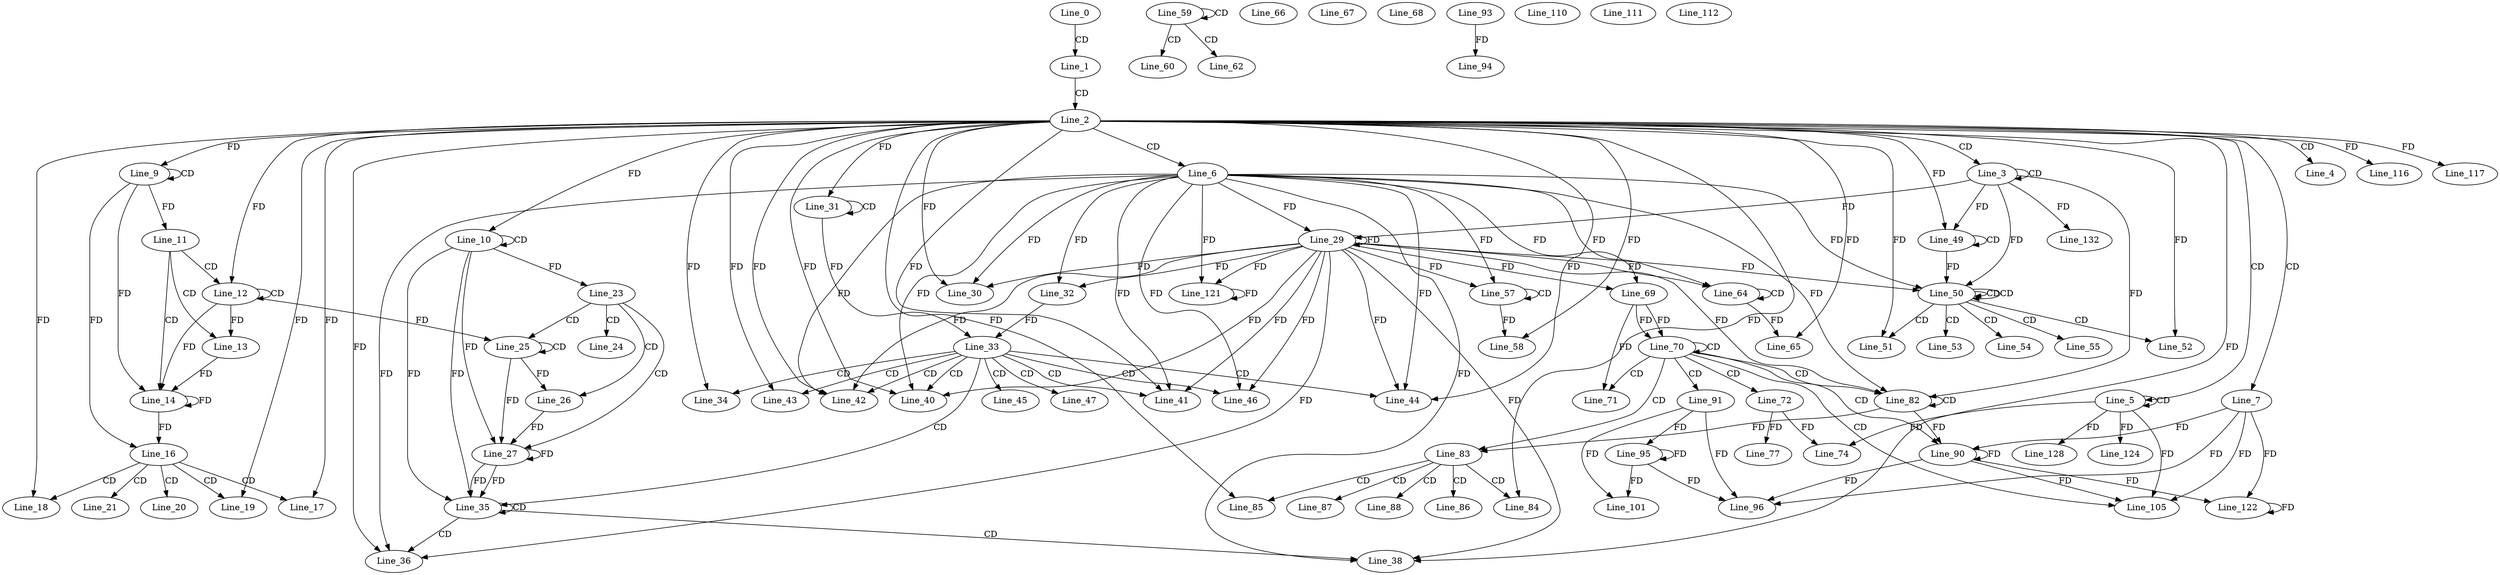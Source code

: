 digraph G {
  Line_0;
  Line_1;
  Line_2;
  Line_3;
  Line_3;
  Line_4;
  Line_5;
  Line_5;
  Line_6;
  Line_7;
  Line_9;
  Line_9;
  Line_10;
  Line_10;
  Line_11;
  Line_11;
  Line_12;
  Line_12;
  Line_13;
  Line_13;
  Line_14;
  Line_14;
  Line_14;
  Line_14;
  Line_16;
  Line_16;
  Line_17;
  Line_18;
  Line_19;
  Line_20;
  Line_21;
  Line_23;
  Line_23;
  Line_24;
  Line_25;
  Line_25;
  Line_25;
  Line_26;
  Line_26;
  Line_27;
  Line_27;
  Line_27;
  Line_29;
  Line_29;
  Line_30;
  Line_30;
  Line_31;
  Line_31;
  Line_32;
  Line_32;
  Line_32;
  Line_33;
  Line_34;
  Line_35;
  Line_35;
  Line_36;
  Line_36;
  Line_38;
  Line_38;
  Line_40;
  Line_40;
  Line_41;
  Line_41;
  Line_42;
  Line_42;
  Line_43;
  Line_44;
  Line_44;
  Line_45;
  Line_46;
  Line_46;
  Line_47;
  Line_49;
  Line_49;
  Line_50;
  Line_50;
  Line_50;
  Line_51;
  Line_52;
  Line_53;
  Line_54;
  Line_55;
  Line_57;
  Line_57;
  Line_58;
  Line_59;
  Line_59;
  Line_60;
  Line_60;
  Line_62;
  Line_62;
  Line_64;
  Line_64;
  Line_65;
  Line_66;
  Line_66;
  Line_67;
  Line_68;
  Line_68;
  Line_69;
  Line_69;
  Line_70;
  Line_70;
  Line_71;
  Line_71;
  Line_72;
  Line_74;
  Line_77;
  Line_82;
  Line_82;
  Line_82;
  Line_83;
  Line_83;
  Line_84;
  Line_85;
  Line_86;
  Line_87;
  Line_88;
  Line_90;
  Line_90;
  Line_91;
  Line_93;
  Line_94;
  Line_95;
  Line_96;
  Line_96;
  Line_101;
  Line_105;
  Line_105;
  Line_110;
  Line_111;
  Line_112;
  Line_116;
  Line_117;
  Line_121;
  Line_122;
  Line_124;
  Line_128;
  Line_132;
  Line_0 -> Line_1 [ label="CD" ];
  Line_1 -> Line_2 [ label="CD" ];
  Line_2 -> Line_3 [ label="CD" ];
  Line_3 -> Line_3 [ label="CD" ];
  Line_2 -> Line_4 [ label="CD" ];
  Line_2 -> Line_5 [ label="CD" ];
  Line_5 -> Line_5 [ label="CD" ];
  Line_2 -> Line_6 [ label="CD" ];
  Line_2 -> Line_7 [ label="CD" ];
  Line_9 -> Line_9 [ label="CD" ];
  Line_2 -> Line_9 [ label="FD" ];
  Line_10 -> Line_10 [ label="CD" ];
  Line_2 -> Line_10 [ label="FD" ];
  Line_9 -> Line_11 [ label="FD" ];
  Line_11 -> Line_12 [ label="CD" ];
  Line_12 -> Line_12 [ label="CD" ];
  Line_2 -> Line_12 [ label="FD" ];
  Line_11 -> Line_13 [ label="CD" ];
  Line_12 -> Line_13 [ label="FD" ];
  Line_11 -> Line_14 [ label="CD" ];
  Line_9 -> Line_14 [ label="FD" ];
  Line_14 -> Line_14 [ label="FD" ];
  Line_12 -> Line_14 [ label="FD" ];
  Line_13 -> Line_14 [ label="FD" ];
  Line_9 -> Line_16 [ label="FD" ];
  Line_14 -> Line_16 [ label="FD" ];
  Line_16 -> Line_17 [ label="CD" ];
  Line_2 -> Line_17 [ label="FD" ];
  Line_16 -> Line_18 [ label="CD" ];
  Line_2 -> Line_18 [ label="FD" ];
  Line_16 -> Line_19 [ label="CD" ];
  Line_2 -> Line_19 [ label="FD" ];
  Line_16 -> Line_20 [ label="CD" ];
  Line_16 -> Line_21 [ label="CD" ];
  Line_10 -> Line_23 [ label="FD" ];
  Line_23 -> Line_24 [ label="CD" ];
  Line_23 -> Line_25 [ label="CD" ];
  Line_25 -> Line_25 [ label="CD" ];
  Line_12 -> Line_25 [ label="FD" ];
  Line_23 -> Line_26 [ label="CD" ];
  Line_25 -> Line_26 [ label="FD" ];
  Line_23 -> Line_27 [ label="CD" ];
  Line_10 -> Line_27 [ label="FD" ];
  Line_27 -> Line_27 [ label="FD" ];
  Line_25 -> Line_27 [ label="FD" ];
  Line_26 -> Line_27 [ label="FD" ];
  Line_6 -> Line_29 [ label="FD" ];
  Line_29 -> Line_29 [ label="FD" ];
  Line_3 -> Line_29 [ label="FD" ];
  Line_6 -> Line_30 [ label="FD" ];
  Line_29 -> Line_30 [ label="FD" ];
  Line_2 -> Line_30 [ label="FD" ];
  Line_31 -> Line_31 [ label="CD" ];
  Line_2 -> Line_31 [ label="FD" ];
  Line_6 -> Line_32 [ label="FD" ];
  Line_29 -> Line_32 [ label="FD" ];
  Line_32 -> Line_33 [ label="FD" ];
  Line_31 -> Line_33 [ label="FD" ];
  Line_33 -> Line_34 [ label="CD" ];
  Line_2 -> Line_34 [ label="FD" ];
  Line_33 -> Line_35 [ label="CD" ];
  Line_10 -> Line_35 [ label="FD" ];
  Line_27 -> Line_35 [ label="FD" ];
  Line_35 -> Line_35 [ label="CD" ];
  Line_10 -> Line_35 [ label="FD" ];
  Line_27 -> Line_35 [ label="FD" ];
  Line_35 -> Line_36 [ label="CD" ];
  Line_2 -> Line_36 [ label="FD" ];
  Line_6 -> Line_36 [ label="FD" ];
  Line_29 -> Line_36 [ label="FD" ];
  Line_35 -> Line_38 [ label="CD" ];
  Line_2 -> Line_38 [ label="FD" ];
  Line_6 -> Line_38 [ label="FD" ];
  Line_29 -> Line_38 [ label="FD" ];
  Line_33 -> Line_40 [ label="CD" ];
  Line_2 -> Line_40 [ label="FD" ];
  Line_6 -> Line_40 [ label="FD" ];
  Line_29 -> Line_40 [ label="FD" ];
  Line_33 -> Line_41 [ label="CD" ];
  Line_2 -> Line_41 [ label="FD" ];
  Line_6 -> Line_41 [ label="FD" ];
  Line_29 -> Line_41 [ label="FD" ];
  Line_33 -> Line_42 [ label="CD" ];
  Line_2 -> Line_42 [ label="FD" ];
  Line_6 -> Line_42 [ label="FD" ];
  Line_29 -> Line_42 [ label="FD" ];
  Line_33 -> Line_43 [ label="CD" ];
  Line_2 -> Line_43 [ label="FD" ];
  Line_33 -> Line_44 [ label="CD" ];
  Line_2 -> Line_44 [ label="FD" ];
  Line_6 -> Line_44 [ label="FD" ];
  Line_29 -> Line_44 [ label="FD" ];
  Line_33 -> Line_45 [ label="CD" ];
  Line_33 -> Line_46 [ label="CD" ];
  Line_6 -> Line_46 [ label="FD" ];
  Line_29 -> Line_46 [ label="FD" ];
  Line_33 -> Line_47 [ label="CD" ];
  Line_49 -> Line_49 [ label="CD" ];
  Line_3 -> Line_49 [ label="FD" ];
  Line_2 -> Line_49 [ label="FD" ];
  Line_50 -> Line_50 [ label="CD" ];
  Line_50 -> Line_50 [ label="CD" ];
  Line_3 -> Line_50 [ label="FD" ];
  Line_49 -> Line_50 [ label="FD" ];
  Line_6 -> Line_50 [ label="FD" ];
  Line_29 -> Line_50 [ label="FD" ];
  Line_50 -> Line_51 [ label="CD" ];
  Line_2 -> Line_51 [ label="FD" ];
  Line_50 -> Line_52 [ label="CD" ];
  Line_2 -> Line_52 [ label="FD" ];
  Line_50 -> Line_53 [ label="CD" ];
  Line_50 -> Line_54 [ label="CD" ];
  Line_50 -> Line_55 [ label="CD" ];
  Line_57 -> Line_57 [ label="CD" ];
  Line_6 -> Line_57 [ label="FD" ];
  Line_29 -> Line_57 [ label="FD" ];
  Line_2 -> Line_58 [ label="FD" ];
  Line_57 -> Line_58 [ label="FD" ];
  Line_59 -> Line_59 [ label="CD" ];
  Line_59 -> Line_60 [ label="CD" ];
  Line_59 -> Line_62 [ label="CD" ];
  Line_64 -> Line_64 [ label="CD" ];
  Line_6 -> Line_64 [ label="FD" ];
  Line_29 -> Line_64 [ label="FD" ];
  Line_2 -> Line_65 [ label="FD" ];
  Line_64 -> Line_65 [ label="FD" ];
  Line_6 -> Line_69 [ label="FD" ];
  Line_29 -> Line_69 [ label="FD" ];
  Line_69 -> Line_70 [ label="FD" ];
  Line_70 -> Line_70 [ label="CD" ];
  Line_69 -> Line_70 [ label="FD" ];
  Line_70 -> Line_71 [ label="CD" ];
  Line_69 -> Line_71 [ label="FD" ];
  Line_70 -> Line_72 [ label="CD" ];
  Line_72 -> Line_74 [ label="FD" ];
  Line_5 -> Line_74 [ label="FD" ];
  Line_72 -> Line_77 [ label="FD" ];
  Line_70 -> Line_82 [ label="CD" ];
  Line_82 -> Line_82 [ label="CD" ];
  Line_3 -> Line_82 [ label="FD" ];
  Line_6 -> Line_82 [ label="FD" ];
  Line_29 -> Line_82 [ label="FD" ];
  Line_70 -> Line_83 [ label="CD" ];
  Line_82 -> Line_83 [ label="FD" ];
  Line_83 -> Line_84 [ label="CD" ];
  Line_2 -> Line_84 [ label="FD" ];
  Line_83 -> Line_85 [ label="CD" ];
  Line_2 -> Line_85 [ label="FD" ];
  Line_83 -> Line_86 [ label="CD" ];
  Line_83 -> Line_87 [ label="CD" ];
  Line_83 -> Line_88 [ label="CD" ];
  Line_70 -> Line_90 [ label="CD" ];
  Line_7 -> Line_90 [ label="FD" ];
  Line_90 -> Line_90 [ label="FD" ];
  Line_82 -> Line_90 [ label="FD" ];
  Line_70 -> Line_91 [ label="CD" ];
  Line_93 -> Line_94 [ label="FD" ];
  Line_91 -> Line_95 [ label="FD" ];
  Line_95 -> Line_95 [ label="FD" ];
  Line_91 -> Line_96 [ label="FD" ];
  Line_95 -> Line_96 [ label="FD" ];
  Line_7 -> Line_96 [ label="FD" ];
  Line_90 -> Line_96 [ label="FD" ];
  Line_91 -> Line_101 [ label="FD" ];
  Line_95 -> Line_101 [ label="FD" ];
  Line_70 -> Line_105 [ label="CD" ];
  Line_5 -> Line_105 [ label="FD" ];
  Line_7 -> Line_105 [ label="FD" ];
  Line_90 -> Line_105 [ label="FD" ];
  Line_2 -> Line_116 [ label="FD" ];
  Line_2 -> Line_117 [ label="FD" ];
  Line_6 -> Line_121 [ label="FD" ];
  Line_29 -> Line_121 [ label="FD" ];
  Line_121 -> Line_121 [ label="FD" ];
  Line_7 -> Line_122 [ label="FD" ];
  Line_90 -> Line_122 [ label="FD" ];
  Line_122 -> Line_122 [ label="FD" ];
  Line_5 -> Line_124 [ label="FD" ];
  Line_5 -> Line_128 [ label="FD" ];
  Line_3 -> Line_132 [ label="FD" ];
}
